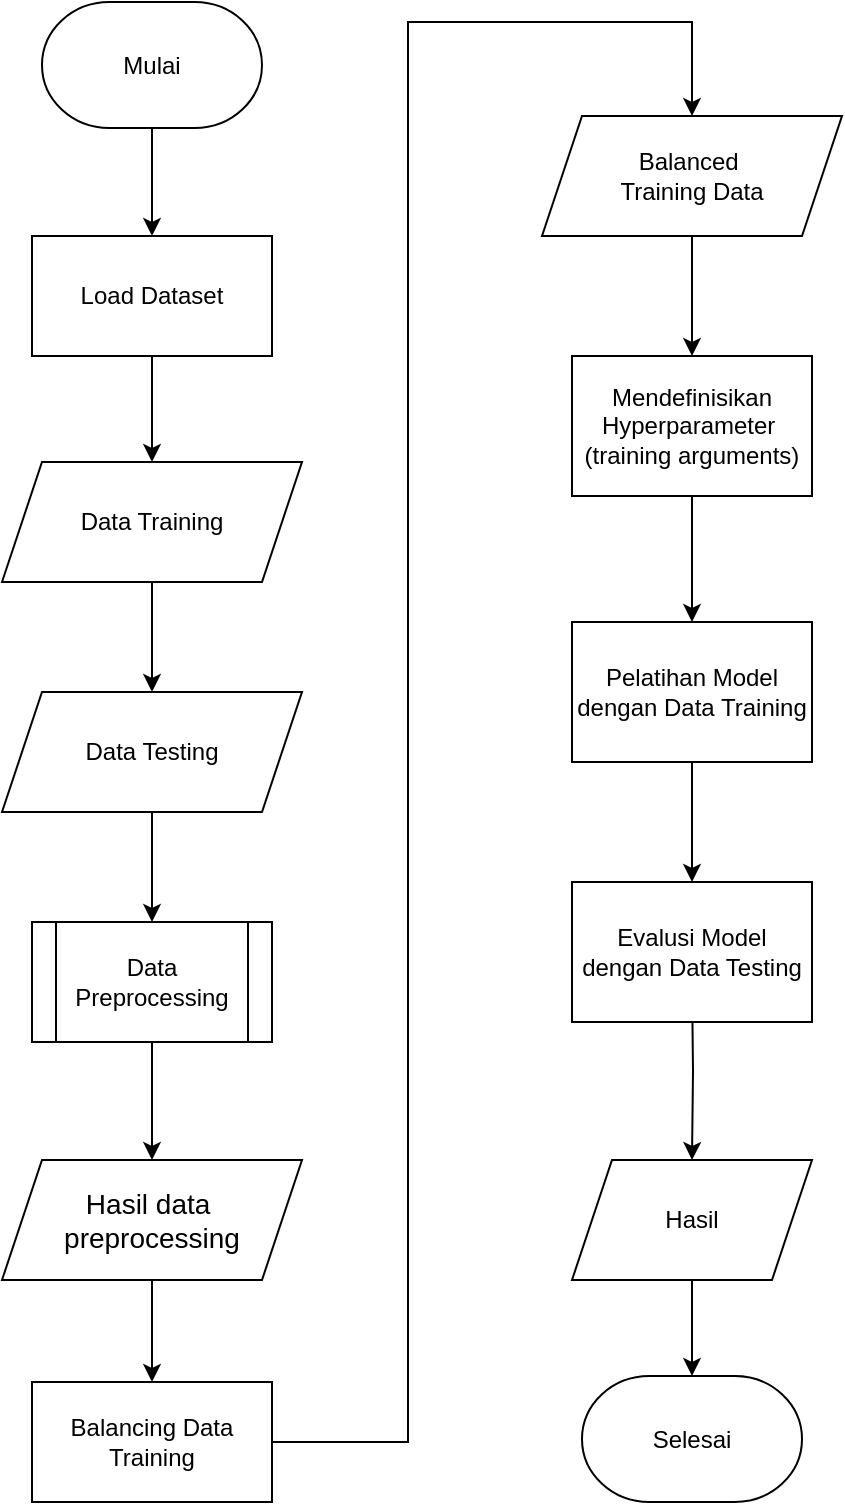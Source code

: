 <mxfile version="24.6.5" type="github">
  <diagram name="Page-1" id="GwG6b0UsznqhS38lxQlB">
    <mxGraphModel dx="2163" dy="706" grid="1" gridSize="10" guides="1" tooltips="1" connect="1" arrows="1" fold="1" page="1" pageScale="1" pageWidth="850" pageHeight="1100" math="0" shadow="0">
      <root>
        <mxCell id="0" />
        <mxCell id="1" parent="0" />
        <mxCell id="2ujkBjX3vQx7yzDWFVG8-1" value="" style="edgeStyle=orthogonalEdgeStyle;rounded=0;orthogonalLoop=1;jettySize=auto;html=1;" edge="1" parent="1" source="w9pgXgJho9YlBxgVF055-2" target="w9pgXgJho9YlBxgVF055-18">
          <mxGeometry relative="1" as="geometry" />
        </mxCell>
        <mxCell id="w9pgXgJho9YlBxgVF055-2" value="Data Training&lt;span style=&quot;color: rgba(0, 0, 0, 0); font-family: monospace; font-size: 0px; text-align: start; text-wrap: nowrap;&quot;&gt;%3CmxGraphModel%3E%3Croot%3E%3CmxCell%20id%3D%220%22%2F%3E%3CmxCell%20id%3D%221%22%20parent%3D%220%22%2F%3E%3CmxCell%20id%3D%222%22%20value%3D%22Perancangan%20model%26lt%3Bdiv%26gt%3B(menentukan%20hyperparameter)%26lt%3B%2Fdiv%26gt%3B%22%20style%3D%22rounded%3D0%3BwhiteSpace%3Dwrap%3Bhtml%3D1%3B%22%20vertex%3D%221%22%20parent%3D%221%22%3E%3CmxGeometry%20x%3D%22-780%22%20y%3D%22364.5%22%20width%3D%22120%22%20height%3D%2260%22%20as%3D%22geometry%22%2F%3E%3C%2FmxCell%3E%3C%2Froot%3E%3C%2FmxGraphModel%3E&lt;/span&gt;" style="shape=parallelogram;perimeter=parallelogramPerimeter;whiteSpace=wrap;html=1;fixedSize=1;" parent="1" vertex="1">
          <mxGeometry x="-798" y="250" width="150" height="60" as="geometry" />
        </mxCell>
        <mxCell id="w9pgXgJho9YlBxgVF055-19" value="" style="edgeStyle=orthogonalEdgeStyle;rounded=0;orthogonalLoop=1;jettySize=auto;html=1;" parent="1" source="w9pgXgJho9YlBxgVF055-14" target="w9pgXgJho9YlBxgVF055-16" edge="1">
          <mxGeometry relative="1" as="geometry" />
        </mxCell>
        <mxCell id="w9pgXgJho9YlBxgVF055-14" value="Mulai" style="fixedSize=1;html=1;shape=mxgraph.flowchart.terminator;whiteSpace=wrap;" parent="1" vertex="1">
          <mxGeometry x="-778" y="20" width="110" height="63" as="geometry" />
        </mxCell>
        <mxCell id="w9pgXgJho9YlBxgVF055-15" value="Selesai" style="fixedSize=1;html=1;shape=mxgraph.flowchart.terminator;whiteSpace=wrap;" parent="1" vertex="1">
          <mxGeometry x="-508" y="707" width="110" height="63" as="geometry" />
        </mxCell>
        <mxCell id="w9pgXgJho9YlBxgVF055-20" style="edgeStyle=orthogonalEdgeStyle;rounded=0;orthogonalLoop=1;jettySize=auto;html=1;" parent="1" source="w9pgXgJho9YlBxgVF055-16" target="w9pgXgJho9YlBxgVF055-2" edge="1">
          <mxGeometry relative="1" as="geometry" />
        </mxCell>
        <mxCell id="w9pgXgJho9YlBxgVF055-16" value="Load Dataset" style="rounded=0;whiteSpace=wrap;html=1;" parent="1" vertex="1">
          <mxGeometry x="-783" y="137" width="120" height="60" as="geometry" />
        </mxCell>
        <mxCell id="2ujkBjX3vQx7yzDWFVG8-3" value="" style="edgeStyle=orthogonalEdgeStyle;rounded=0;orthogonalLoop=1;jettySize=auto;html=1;" edge="1" parent="1" source="w9pgXgJho9YlBxgVF055-18" target="w9pgXgJho9YlBxgVF055-57">
          <mxGeometry relative="1" as="geometry" />
        </mxCell>
        <mxCell id="w9pgXgJho9YlBxgVF055-18" value="Data Testing" style="shape=parallelogram;perimeter=parallelogramPerimeter;whiteSpace=wrap;html=1;fixedSize=1;" parent="1" vertex="1">
          <mxGeometry x="-798" y="365" width="150" height="60" as="geometry" />
        </mxCell>
        <mxCell id="2ujkBjX3vQx7yzDWFVG8-5" style="edgeStyle=orthogonalEdgeStyle;rounded=0;orthogonalLoop=1;jettySize=auto;html=1;" edge="1" parent="1" source="w9pgXgJho9YlBxgVF055-26" target="w9pgXgJho9YlBxgVF055-31">
          <mxGeometry relative="1" as="geometry" />
        </mxCell>
        <mxCell id="w9pgXgJho9YlBxgVF055-26" value="&lt;font style=&quot;font-size: 14px;&quot;&gt;Hasil data&amp;nbsp;&lt;/font&gt;&lt;div style=&quot;font-size: 14px;&quot;&gt;&lt;font style=&quot;font-size: 14px;&quot;&gt;preprocessing&lt;/font&gt;&lt;/div&gt;" style="shape=parallelogram;perimeter=parallelogramPerimeter;whiteSpace=wrap;html=1;fixedSize=1;" parent="1" vertex="1">
          <mxGeometry x="-798" y="599" width="150" height="60" as="geometry" />
        </mxCell>
        <mxCell id="2ujkBjX3vQx7yzDWFVG8-6" style="edgeStyle=orthogonalEdgeStyle;rounded=0;orthogonalLoop=1;jettySize=auto;html=1;entryX=0.5;entryY=0;entryDx=0;entryDy=0;" edge="1" parent="1" source="w9pgXgJho9YlBxgVF055-31" target="w9pgXgJho9YlBxgVF055-34">
          <mxGeometry relative="1" as="geometry">
            <Array as="points">
              <mxPoint x="-595" y="740" />
              <mxPoint x="-595" y="30" />
              <mxPoint x="-453" y="30" />
            </Array>
          </mxGeometry>
        </mxCell>
        <mxCell id="w9pgXgJho9YlBxgVF055-31" value="Balancing Data Training" style="rounded=0;whiteSpace=wrap;html=1;" parent="1" vertex="1">
          <mxGeometry x="-783" y="710" width="120" height="60" as="geometry" />
        </mxCell>
        <mxCell id="2ujkBjX3vQx7yzDWFVG8-7" value="" style="edgeStyle=orthogonalEdgeStyle;rounded=0;orthogonalLoop=1;jettySize=auto;html=1;" edge="1" parent="1" source="w9pgXgJho9YlBxgVF055-34" target="w9pgXgJho9YlBxgVF055-42">
          <mxGeometry relative="1" as="geometry" />
        </mxCell>
        <mxCell id="w9pgXgJho9YlBxgVF055-34" value="Balanced&amp;nbsp;&lt;div&gt;Training Data&lt;/div&gt;" style="shape=parallelogram;perimeter=parallelogramPerimeter;whiteSpace=wrap;html=1;fixedSize=1;" parent="1" vertex="1">
          <mxGeometry x="-528" y="77" width="150" height="60" as="geometry" />
        </mxCell>
        <mxCell id="w9pgXgJho9YlBxgVF055-45" value="" style="edgeStyle=orthogonalEdgeStyle;rounded=0;orthogonalLoop=1;jettySize=auto;html=1;" parent="1" source="w9pgXgJho9YlBxgVF055-42" target="w9pgXgJho9YlBxgVF055-44" edge="1">
          <mxGeometry relative="1" as="geometry" />
        </mxCell>
        <mxCell id="w9pgXgJho9YlBxgVF055-42" value="Mendefinisikan Hyperparameter&amp;nbsp;&lt;div&gt;(training arguments)&lt;/div&gt;" style="whiteSpace=wrap;html=1;rounded=0;" parent="1" vertex="1">
          <mxGeometry x="-513" y="197" width="120" height="70" as="geometry" />
        </mxCell>
        <mxCell id="Az39sExRTAkoTB0O-FFJ-7" value="" style="edgeStyle=orthogonalEdgeStyle;rounded=0;orthogonalLoop=1;jettySize=auto;html=1;" parent="1" source="w9pgXgJho9YlBxgVF055-44" target="w9pgXgJho9YlBxgVF055-47" edge="1">
          <mxGeometry relative="1" as="geometry" />
        </mxCell>
        <mxCell id="w9pgXgJho9YlBxgVF055-44" value="Pelatihan Model dengan Data Training" style="whiteSpace=wrap;html=1;rounded=0;" parent="1" vertex="1">
          <mxGeometry x="-513" y="330" width="120" height="70" as="geometry" />
        </mxCell>
        <mxCell id="Az39sExRTAkoTB0O-FFJ-4" value="" style="edgeStyle=orthogonalEdgeStyle;rounded=0;orthogonalLoop=1;jettySize=auto;html=1;" parent="1" target="Az39sExRTAkoTB0O-FFJ-3" edge="1">
          <mxGeometry relative="1" as="geometry">
            <mxPoint x="-453" y="509" as="sourcePoint" />
          </mxGeometry>
        </mxCell>
        <mxCell id="w9pgXgJho9YlBxgVF055-47" value="Evalusi Model dengan Data Testing" style="whiteSpace=wrap;html=1;rounded=0;" parent="1" vertex="1">
          <mxGeometry x="-513" y="460" width="120" height="70" as="geometry" />
        </mxCell>
        <mxCell id="2ujkBjX3vQx7yzDWFVG8-4" value="" style="edgeStyle=orthogonalEdgeStyle;rounded=0;orthogonalLoop=1;jettySize=auto;html=1;" edge="1" parent="1" source="w9pgXgJho9YlBxgVF055-57" target="w9pgXgJho9YlBxgVF055-26">
          <mxGeometry relative="1" as="geometry" />
        </mxCell>
        <mxCell id="w9pgXgJho9YlBxgVF055-57" value="Data Preprocessing" style="shape=process;whiteSpace=wrap;html=1;backgroundOutline=1;" parent="1" vertex="1">
          <mxGeometry x="-783" y="480" width="120" height="60" as="geometry" />
        </mxCell>
        <mxCell id="Az39sExRTAkoTB0O-FFJ-5" value="" style="edgeStyle=orthogonalEdgeStyle;rounded=0;orthogonalLoop=1;jettySize=auto;html=1;" parent="1" source="Az39sExRTAkoTB0O-FFJ-3" target="w9pgXgJho9YlBxgVF055-15" edge="1">
          <mxGeometry relative="1" as="geometry" />
        </mxCell>
        <mxCell id="Az39sExRTAkoTB0O-FFJ-3" value="Hasil" style="shape=parallelogram;perimeter=parallelogramPerimeter;whiteSpace=wrap;html=1;fixedSize=1;rounded=0;" parent="1" vertex="1">
          <mxGeometry x="-513" y="599" width="120" height="60" as="geometry" />
        </mxCell>
      </root>
    </mxGraphModel>
  </diagram>
</mxfile>
